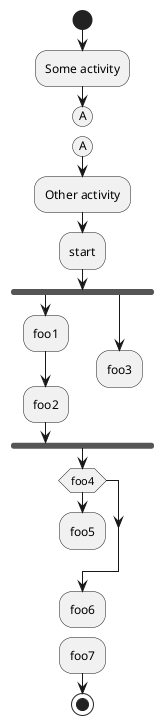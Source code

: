 @startuml

start
:Some activity;
(A)
detach
(A)
:Other activity;

:start;
 fork
   :foo1;
   :foo2;
 fork again
   :foo3;
   detach
 endfork
 if (foo4) then
   :foo5;
   detach
 endif
 :foo6;
 detach
 :foo7;
 stop

@enduml